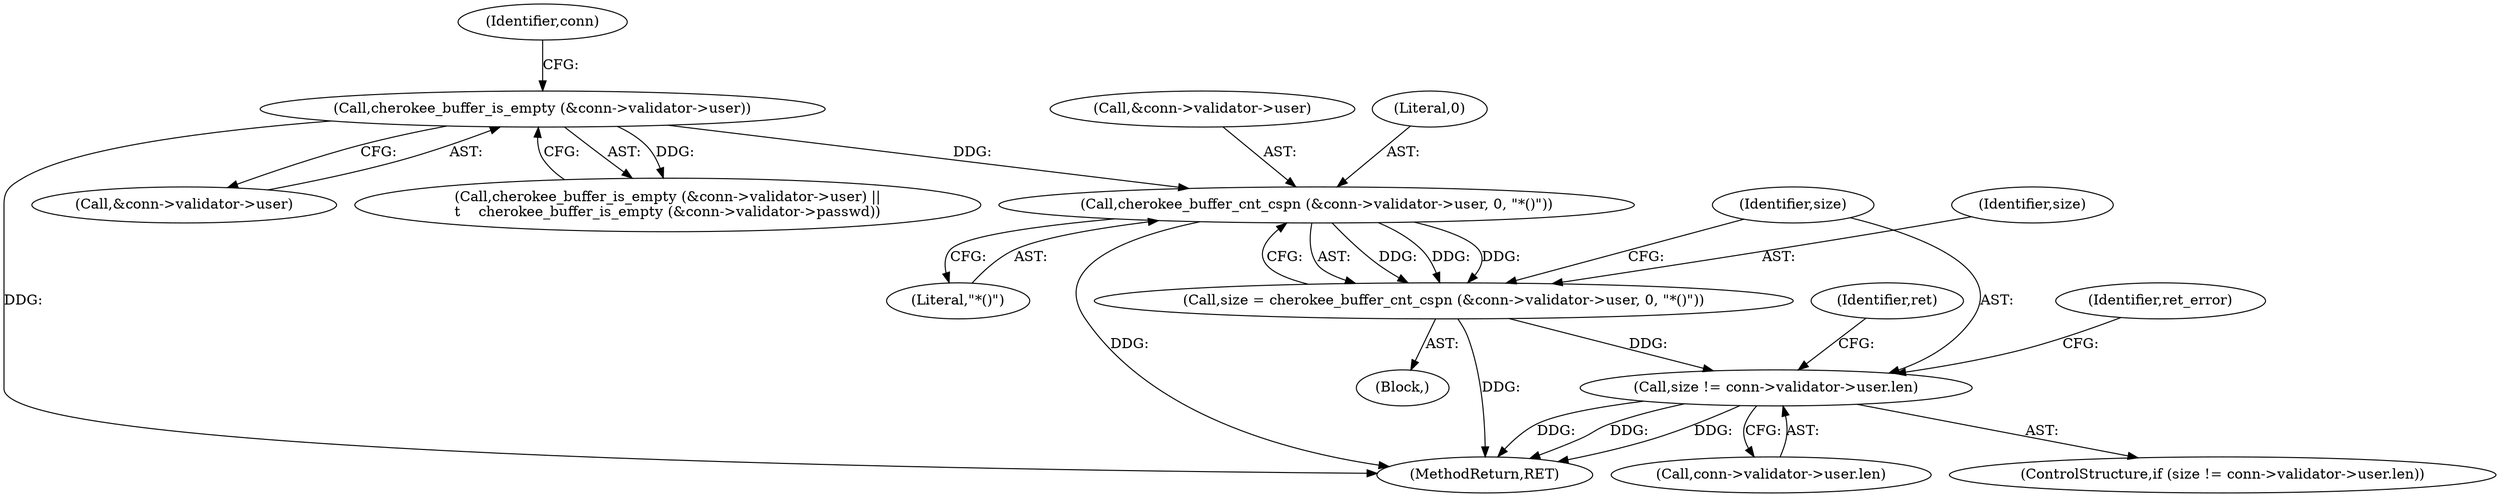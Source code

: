 digraph "0_webserver_fbda667221c51f0aa476a02366e0cf66cb012f88@pointer" {
"1000153" [label="(Call,cherokee_buffer_cnt_cspn (&conn->validator->user, 0, \"*()\"))"];
"1000135" [label="(Call,cherokee_buffer_is_empty (&conn->validator->user))"];
"1000151" [label="(Call,size = cherokee_buffer_cnt_cspn (&conn->validator->user, 0, \"*()\"))"];
"1000163" [label="(Call,size != conn->validator->user.len)"];
"1000161" [label="(Literal,\"*()\")"];
"1000135" [label="(Call,cherokee_buffer_is_empty (&conn->validator->user))"];
"1000175" [label="(Identifier,ret)"];
"1000134" [label="(Call,cherokee_buffer_is_empty (&conn->validator->user) ||\n\t    cherokee_buffer_is_empty (&conn->validator->passwd))"];
"1000154" [label="(Call,&conn->validator->user)"];
"1000165" [label="(Call,conn->validator->user.len)"];
"1000146" [label="(Identifier,conn)"];
"1000162" [label="(ControlStructure,if (size != conn->validator->user.len))"];
"1000151" [label="(Call,size = cherokee_buffer_cnt_cspn (&conn->validator->user, 0, \"*()\"))"];
"1000152" [label="(Identifier,size)"];
"1000335" [label="(MethodReturn,RET)"];
"1000164" [label="(Identifier,size)"];
"1000153" [label="(Call,cherokee_buffer_cnt_cspn (&conn->validator->user, 0, \"*()\"))"];
"1000160" [label="(Literal,0)"];
"1000163" [label="(Call,size != conn->validator->user.len)"];
"1000173" [label="(Identifier,ret_error)"];
"1000112" [label="(Block,)"];
"1000136" [label="(Call,&conn->validator->user)"];
"1000153" -> "1000151"  [label="AST: "];
"1000153" -> "1000161"  [label="CFG: "];
"1000154" -> "1000153"  [label="AST: "];
"1000160" -> "1000153"  [label="AST: "];
"1000161" -> "1000153"  [label="AST: "];
"1000151" -> "1000153"  [label="CFG: "];
"1000153" -> "1000335"  [label="DDG: "];
"1000153" -> "1000151"  [label="DDG: "];
"1000153" -> "1000151"  [label="DDG: "];
"1000153" -> "1000151"  [label="DDG: "];
"1000135" -> "1000153"  [label="DDG: "];
"1000135" -> "1000134"  [label="AST: "];
"1000135" -> "1000136"  [label="CFG: "];
"1000136" -> "1000135"  [label="AST: "];
"1000146" -> "1000135"  [label="CFG: "];
"1000134" -> "1000135"  [label="CFG: "];
"1000135" -> "1000335"  [label="DDG: "];
"1000135" -> "1000134"  [label="DDG: "];
"1000151" -> "1000112"  [label="AST: "];
"1000152" -> "1000151"  [label="AST: "];
"1000164" -> "1000151"  [label="CFG: "];
"1000151" -> "1000335"  [label="DDG: "];
"1000151" -> "1000163"  [label="DDG: "];
"1000163" -> "1000162"  [label="AST: "];
"1000163" -> "1000165"  [label="CFG: "];
"1000164" -> "1000163"  [label="AST: "];
"1000165" -> "1000163"  [label="AST: "];
"1000173" -> "1000163"  [label="CFG: "];
"1000175" -> "1000163"  [label="CFG: "];
"1000163" -> "1000335"  [label="DDG: "];
"1000163" -> "1000335"  [label="DDG: "];
"1000163" -> "1000335"  [label="DDG: "];
}
